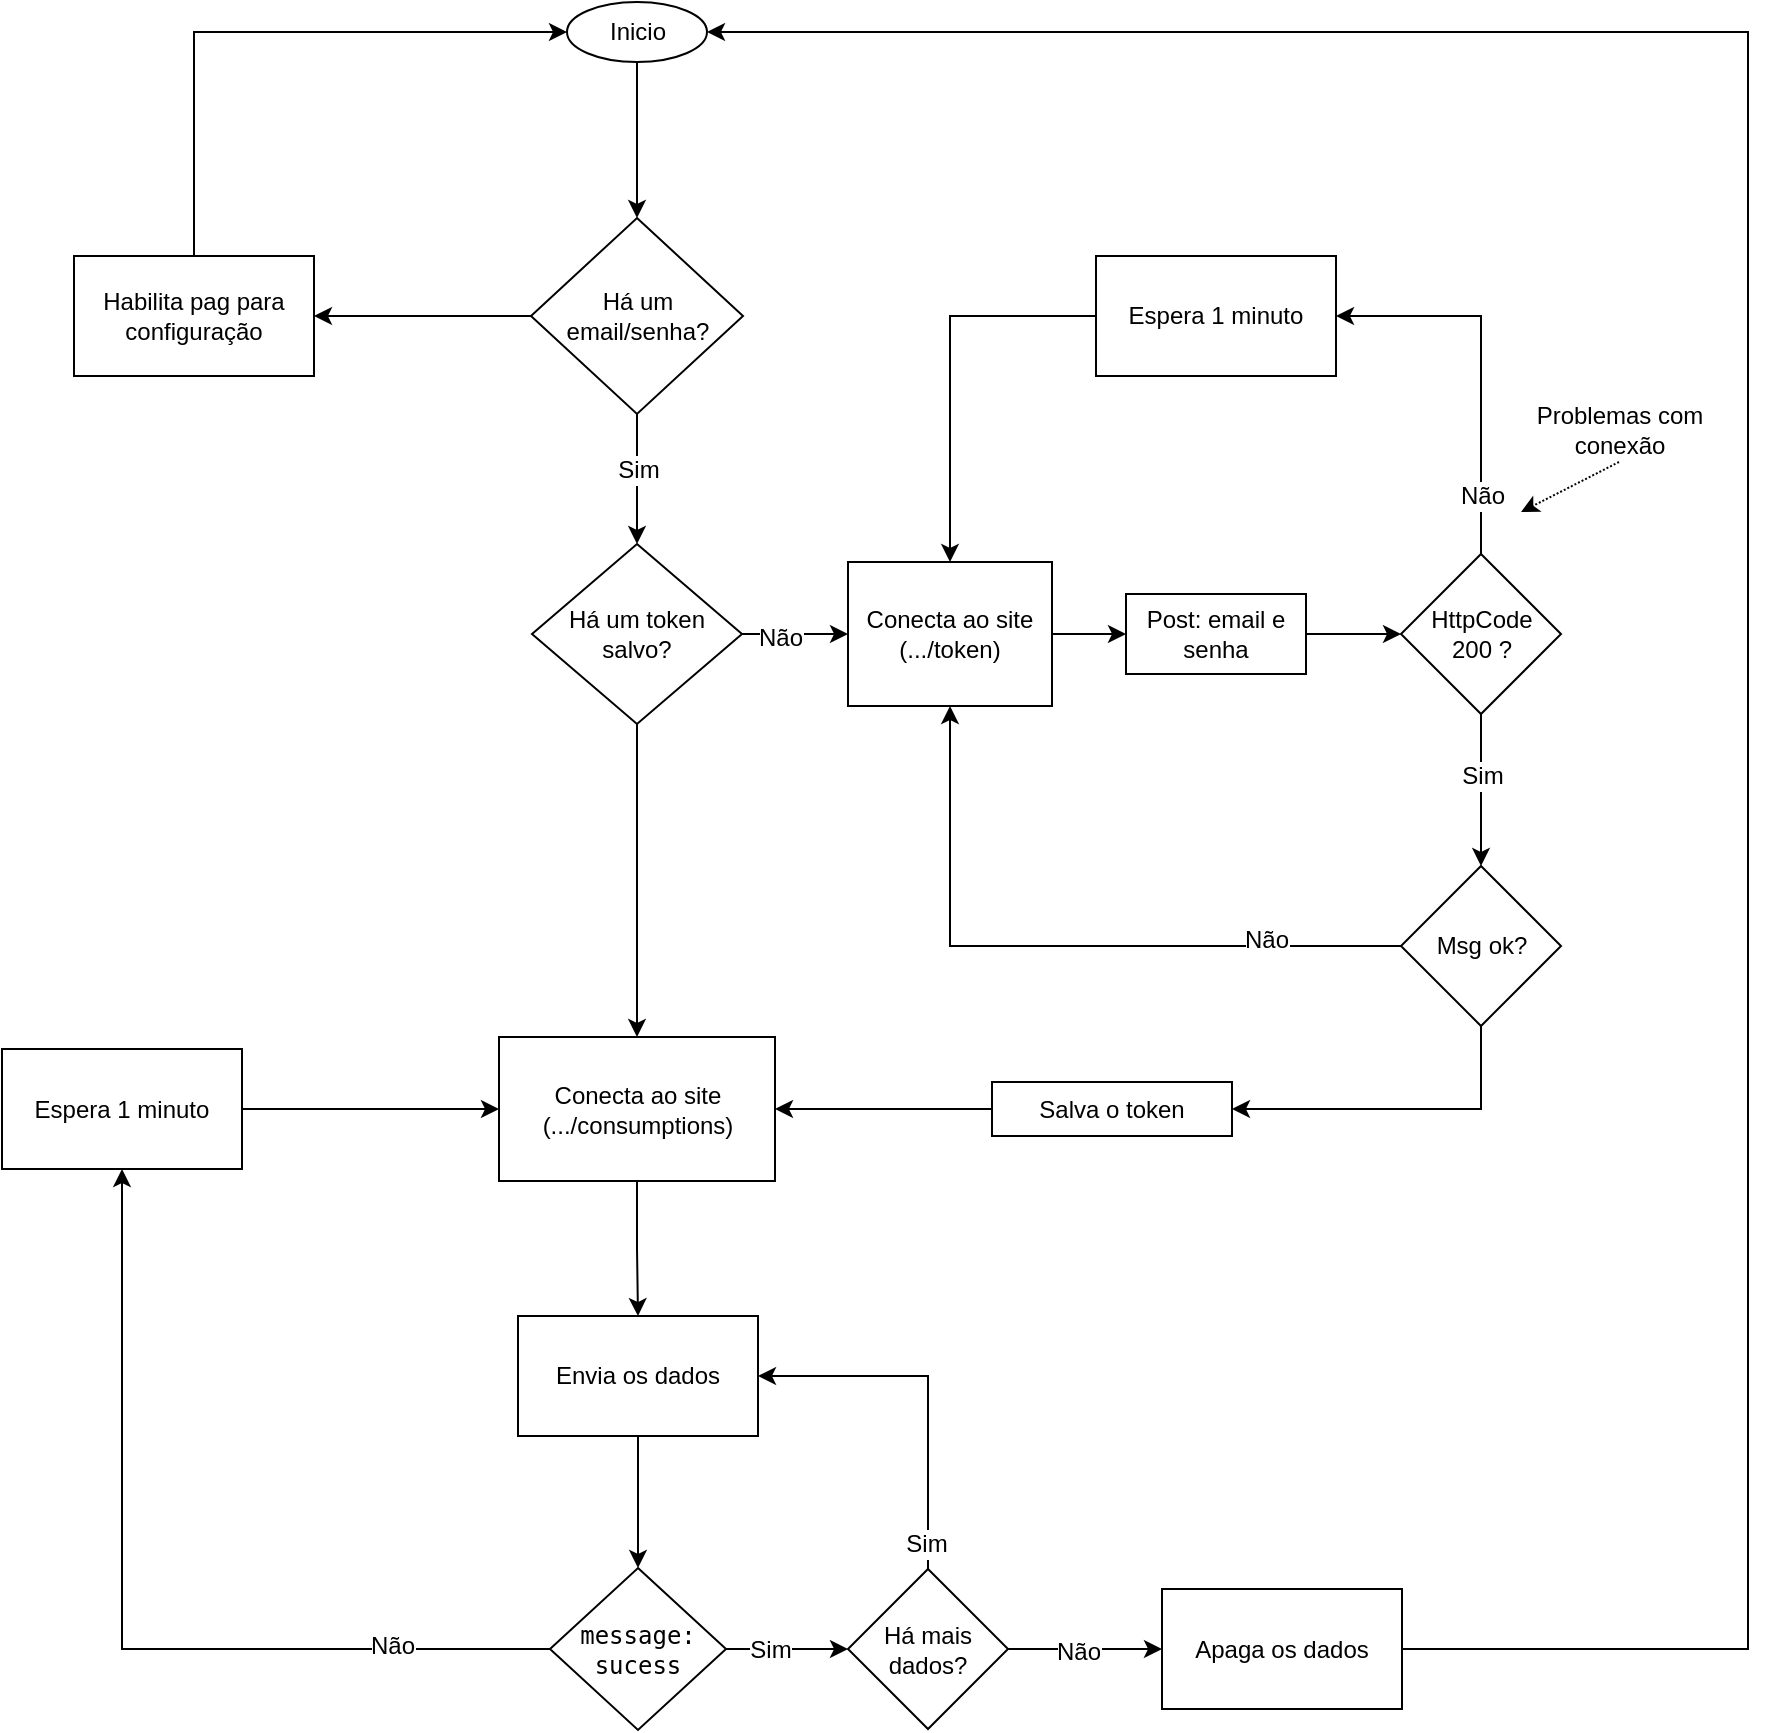 <mxfile version="11.1.4" type="github"><diagram id="3QDEjppIZrSDBk6twhdU" name="Página-1"><mxGraphModel dx="1847" dy="1177" grid="1" gridSize="9" guides="1" tooltips="1" connect="1" arrows="1" fold="1" page="0" pageScale="1" pageWidth="827" pageHeight="1169" math="0" shadow="0"><root><mxCell id="0"/><mxCell id="1" parent="0"/><mxCell id="qQGfuJk8YsmE_weDZypb-16" style="edgeStyle=orthogonalEdgeStyle;rounded=0;orthogonalLoop=1;jettySize=auto;html=1;entryX=0.5;entryY=0;entryDx=0;entryDy=0;" edge="1" parent="1" source="GkYTLWhOu5gDcI8_wlw5-2" target="qQGfuJk8YsmE_weDZypb-14"><mxGeometry relative="1" as="geometry"/></mxCell><mxCell id="GkYTLWhOu5gDcI8_wlw5-2" value="Inicio" style="ellipse;whiteSpace=wrap;html=1;flipV=0;" parent="1" vertex="1"><mxGeometry x="57.5" y="-144" width="70" height="30" as="geometry"/></mxCell><mxCell id="GkYTLWhOu5gDcI8_wlw5-3" style="edgeStyle=orthogonalEdgeStyle;rounded=0;orthogonalLoop=1;jettySize=auto;html=1;entryX=0;entryY=0.5;entryDx=0;entryDy=0;" parent="1" source="GkYTLWhOu5gDcI8_wlw5-5" target="GkYTLWhOu5gDcI8_wlw5-7" edge="1"><mxGeometry relative="1" as="geometry"><mxPoint x="229.5" y="172" as="targetPoint"/></mxGeometry></mxCell><mxCell id="GkYTLWhOu5gDcI8_wlw5-4" value="Não" style="text;html=1;resizable=0;points=[];align=center;verticalAlign=middle;labelBackgroundColor=#ffffff;" parent="GkYTLWhOu5gDcI8_wlw5-3" vertex="1" connectable="0"><mxGeometry x="-0.285" y="-2" relative="1" as="geometry"><mxPoint as="offset"/></mxGeometry></mxCell><mxCell id="qQGfuJk8YsmE_weDZypb-12" style="edgeStyle=orthogonalEdgeStyle;rounded=0;orthogonalLoop=1;jettySize=auto;html=1;entryX=0.5;entryY=0;entryDx=0;entryDy=0;" edge="1" parent="1" source="GkYTLWhOu5gDcI8_wlw5-5" target="qQGfuJk8YsmE_weDZypb-11"><mxGeometry relative="1" as="geometry"/></mxCell><mxCell id="GkYTLWhOu5gDcI8_wlw5-5" value="&lt;div&gt;Há um token&lt;/div&gt;&lt;div&gt;salvo?&lt;br&gt;&lt;/div&gt;" style="rhombus;whiteSpace=wrap;html=1;flipV=0;" parent="1" vertex="1"><mxGeometry x="40" y="127" width="105" height="90" as="geometry"/></mxCell><mxCell id="GkYTLWhOu5gDcI8_wlw5-6" style="edgeStyle=orthogonalEdgeStyle;rounded=0;orthogonalLoop=1;jettySize=auto;html=1;exitX=1;exitY=0.5;exitDx=0;exitDy=0;entryX=0;entryY=0.5;entryDx=0;entryDy=0;" parent="1" source="GkYTLWhOu5gDcI8_wlw5-7" target="GkYTLWhOu5gDcI8_wlw5-9" edge="1"><mxGeometry relative="1" as="geometry"><mxPoint x="342.595" y="172.143" as="targetPoint"/></mxGeometry></mxCell><mxCell id="GkYTLWhOu5gDcI8_wlw5-7" value="&lt;div&gt;Conecta ao site&lt;/div&gt;&lt;div&gt;(.../token)&lt;/div&gt;" style="rounded=0;whiteSpace=wrap;html=1;flipH=0;" parent="1" vertex="1"><mxGeometry x="198" y="136.0" width="102" height="72" as="geometry"/></mxCell><mxCell id="GkYTLWhOu5gDcI8_wlw5-8" style="edgeStyle=orthogonalEdgeStyle;rounded=0;orthogonalLoop=1;jettySize=auto;html=1;" parent="1" source="GkYTLWhOu5gDcI8_wlw5-9" target="GkYTLWhOu5gDcI8_wlw5-12" edge="1"><mxGeometry relative="1" as="geometry"/></mxCell><mxCell id="GkYTLWhOu5gDcI8_wlw5-9" value="Post: email e senha" style="rounded=0;whiteSpace=wrap;html=1;flipH=0;" parent="1" vertex="1"><mxGeometry x="337" y="152" width="90" height="40" as="geometry"/></mxCell><mxCell id="GkYTLWhOu5gDcI8_wlw5-10" style="edgeStyle=orthogonalEdgeStyle;rounded=0;orthogonalLoop=1;jettySize=auto;html=1;entryX=1;entryY=0.5;entryDx=0;entryDy=0;exitX=0.5;exitY=0;exitDx=0;exitDy=0;" parent="1" source="GkYTLWhOu5gDcI8_wlw5-12" target="GkYTLWhOu5gDcI8_wlw5-14" edge="1"><mxGeometry relative="1" as="geometry"><mxPoint x="522.976" y="103" as="targetPoint"/></mxGeometry></mxCell><mxCell id="GkYTLWhOu5gDcI8_wlw5-11" value="Não" style="text;html=1;resizable=0;points=[];align=center;verticalAlign=middle;labelBackgroundColor=#ffffff;" parent="GkYTLWhOu5gDcI8_wlw5-10" vertex="1" connectable="0"><mxGeometry x="-0.693" relative="1" as="geometry"><mxPoint as="offset"/></mxGeometry></mxCell><mxCell id="qQGfuJk8YsmE_weDZypb-2" style="edgeStyle=orthogonalEdgeStyle;rounded=0;orthogonalLoop=1;jettySize=auto;html=1;entryX=0.5;entryY=0;entryDx=0;entryDy=0;exitX=0.5;exitY=1;exitDx=0;exitDy=0;" edge="1" parent="1" source="GkYTLWhOu5gDcI8_wlw5-12" target="qQGfuJk8YsmE_weDZypb-3"><mxGeometry relative="1" as="geometry"><mxPoint x="515" y="280" as="targetPoint"/><Array as="points"/></mxGeometry></mxCell><mxCell id="qQGfuJk8YsmE_weDZypb-4" value="Sim" style="text;html=1;resizable=0;points=[];align=center;verticalAlign=middle;labelBackgroundColor=#ffffff;" vertex="1" connectable="0" parent="qQGfuJk8YsmE_weDZypb-2"><mxGeometry x="-0.654" y="1" relative="1" as="geometry"><mxPoint x="-0.5" y="18" as="offset"/></mxGeometry></mxCell><mxCell id="GkYTLWhOu5gDcI8_wlw5-12" value="&lt;div&gt;HttpCode&lt;/div&gt;&lt;div&gt;200 ?&lt;br&gt;&lt;/div&gt;" style="rhombus;whiteSpace=wrap;html=1;flipH=0;" parent="1" vertex="1"><mxGeometry x="474.5" y="132" width="80" height="80" as="geometry"/></mxCell><mxCell id="GkYTLWhOu5gDcI8_wlw5-13" style="edgeStyle=orthogonalEdgeStyle;rounded=0;orthogonalLoop=1;jettySize=auto;html=1;entryX=0.5;entryY=0;entryDx=0;entryDy=0;exitX=0;exitY=0.5;exitDx=0;exitDy=0;" parent="1" source="GkYTLWhOu5gDcI8_wlw5-14" target="GkYTLWhOu5gDcI8_wlw5-7" edge="1"><mxGeometry relative="1" as="geometry"/></mxCell><mxCell id="GkYTLWhOu5gDcI8_wlw5-14" value="Espera 1 minuto" style="rounded=0;whiteSpace=wrap;html=1;" parent="1" vertex="1"><mxGeometry x="322.0" y="-17.0" width="120" height="60" as="geometry"/></mxCell><mxCell id="GkYTLWhOu5gDcI8_wlw5-15" value="Problemas com conexão" style="text;html=1;strokeColor=none;fillColor=none;align=center;verticalAlign=middle;whiteSpace=wrap;rounded=0;" parent="1" vertex="1"><mxGeometry x="533.5" y="53" width="100" height="33" as="geometry"/></mxCell><mxCell id="GkYTLWhOu5gDcI8_wlw5-16" value="" style="endArrow=classic;html=1;exitX=0.5;exitY=1;exitDx=0;exitDy=0;dashed=1;dashPattern=1 1;" parent="1" source="GkYTLWhOu5gDcI8_wlw5-15" edge="1"><mxGeometry width="50" height="50" relative="1" as="geometry"><mxPoint x="227.5" y="272" as="sourcePoint"/><mxPoint x="534.5" y="111" as="targetPoint"/></mxGeometry></mxCell><mxCell id="qQGfuJk8YsmE_weDZypb-5" style="edgeStyle=orthogonalEdgeStyle;rounded=0;orthogonalLoop=1;jettySize=auto;html=1;entryX=0.5;entryY=1;entryDx=0;entryDy=0;" edge="1" parent="1" source="qQGfuJk8YsmE_weDZypb-3" target="GkYTLWhOu5gDcI8_wlw5-7"><mxGeometry relative="1" as="geometry"/></mxCell><mxCell id="qQGfuJk8YsmE_weDZypb-6" value="Não" style="text;html=1;resizable=0;points=[];align=center;verticalAlign=middle;labelBackgroundColor=#ffffff;" vertex="1" connectable="0" parent="qQGfuJk8YsmE_weDZypb-5"><mxGeometry x="-0.607" y="-3" relative="1" as="geometry"><mxPoint as="offset"/></mxGeometry></mxCell><mxCell id="qQGfuJk8YsmE_weDZypb-8" style="edgeStyle=orthogonalEdgeStyle;rounded=0;orthogonalLoop=1;jettySize=auto;html=1;entryX=1;entryY=0.5;entryDx=0;entryDy=0;exitX=0.5;exitY=1;exitDx=0;exitDy=0;" edge="1" parent="1" source="qQGfuJk8YsmE_weDZypb-3" target="qQGfuJk8YsmE_weDZypb-7"><mxGeometry relative="1" as="geometry"/></mxCell><mxCell id="qQGfuJk8YsmE_weDZypb-3" value="Msg ok?" style="rhombus;whiteSpace=wrap;html=1;" vertex="1" parent="1"><mxGeometry x="474.5" y="288" width="80" height="80" as="geometry"/></mxCell><mxCell id="qQGfuJk8YsmE_weDZypb-13" style="edgeStyle=orthogonalEdgeStyle;rounded=0;orthogonalLoop=1;jettySize=auto;html=1;entryX=1;entryY=0.5;entryDx=0;entryDy=0;" edge="1" parent="1" source="qQGfuJk8YsmE_weDZypb-7" target="qQGfuJk8YsmE_weDZypb-11"><mxGeometry relative="1" as="geometry"/></mxCell><mxCell id="qQGfuJk8YsmE_weDZypb-7" value="Salva o token" style="rounded=0;whiteSpace=wrap;html=1;" vertex="1" parent="1"><mxGeometry x="270" y="396.0" width="120" height="27" as="geometry"/></mxCell><mxCell id="qQGfuJk8YsmE_weDZypb-22" style="edgeStyle=orthogonalEdgeStyle;rounded=0;orthogonalLoop=1;jettySize=auto;html=1;" edge="1" parent="1" source="qQGfuJk8YsmE_weDZypb-11" target="qQGfuJk8YsmE_weDZypb-21"><mxGeometry relative="1" as="geometry"/></mxCell><mxCell id="qQGfuJk8YsmE_weDZypb-11" value="&lt;div&gt;Conecta ao site&lt;/div&gt;&lt;div&gt;(.../consumptions)&lt;/div&gt;" style="rounded=0;whiteSpace=wrap;html=1;" vertex="1" parent="1"><mxGeometry x="23.5" y="373.5" width="138" height="72" as="geometry"/></mxCell><mxCell id="qQGfuJk8YsmE_weDZypb-15" style="edgeStyle=orthogonalEdgeStyle;rounded=0;orthogonalLoop=1;jettySize=auto;html=1;entryX=0.5;entryY=0;entryDx=0;entryDy=0;" edge="1" parent="1" source="qQGfuJk8YsmE_weDZypb-14" target="GkYTLWhOu5gDcI8_wlw5-5"><mxGeometry relative="1" as="geometry"><Array as="points"><mxPoint x="93" y="90"/><mxPoint x="93" y="90"/></Array></mxGeometry></mxCell><mxCell id="qQGfuJk8YsmE_weDZypb-17" value="Sim" style="text;html=1;resizable=0;points=[];align=center;verticalAlign=middle;labelBackgroundColor=#ffffff;" vertex="1" connectable="0" parent="qQGfuJk8YsmE_weDZypb-15"><mxGeometry x="-0.139" y="17" relative="1" as="geometry"><mxPoint x="-17" as="offset"/></mxGeometry></mxCell><mxCell id="qQGfuJk8YsmE_weDZypb-19" style="edgeStyle=orthogonalEdgeStyle;rounded=0;orthogonalLoop=1;jettySize=auto;html=1;entryX=1;entryY=0.5;entryDx=0;entryDy=0;" edge="1" parent="1" source="qQGfuJk8YsmE_weDZypb-14" target="qQGfuJk8YsmE_weDZypb-18"><mxGeometry relative="1" as="geometry"/></mxCell><mxCell id="qQGfuJk8YsmE_weDZypb-14" value="Há um email/senha?" style="rhombus;whiteSpace=wrap;html=1;flipV=0;" vertex="1" parent="1"><mxGeometry x="39.5" y="-36.0" width="106" height="98" as="geometry"/></mxCell><mxCell id="qQGfuJk8YsmE_weDZypb-20" style="edgeStyle=orthogonalEdgeStyle;rounded=0;orthogonalLoop=1;jettySize=auto;html=1;entryX=0;entryY=0.5;entryDx=0;entryDy=0;exitX=0.5;exitY=0;exitDx=0;exitDy=0;" edge="1" parent="1" source="qQGfuJk8YsmE_weDZypb-18" target="GkYTLWhOu5gDcI8_wlw5-2"><mxGeometry relative="1" as="geometry"/></mxCell><mxCell id="qQGfuJk8YsmE_weDZypb-18" value="Habilita pag para configuração" style="rounded=0;whiteSpace=wrap;html=1;" vertex="1" parent="1"><mxGeometry x="-189" y="-17" width="120" height="60" as="geometry"/></mxCell><mxCell id="qQGfuJk8YsmE_weDZypb-24" style="edgeStyle=orthogonalEdgeStyle;rounded=0;orthogonalLoop=1;jettySize=auto;html=1;entryX=0.5;entryY=0;entryDx=0;entryDy=0;" edge="1" parent="1" source="qQGfuJk8YsmE_weDZypb-21" target="qQGfuJk8YsmE_weDZypb-23"><mxGeometry relative="1" as="geometry"/></mxCell><mxCell id="qQGfuJk8YsmE_weDZypb-21" value="Envia os dados" style="rounded=0;whiteSpace=wrap;html=1;" vertex="1" parent="1"><mxGeometry x="33" y="513" width="120" height="60" as="geometry"/></mxCell><mxCell id="qQGfuJk8YsmE_weDZypb-26" style="edgeStyle=orthogonalEdgeStyle;rounded=0;orthogonalLoop=1;jettySize=auto;html=1;entryX=0.5;entryY=1;entryDx=0;entryDy=0;" edge="1" parent="1" source="qQGfuJk8YsmE_weDZypb-23" target="qQGfuJk8YsmE_weDZypb-25"><mxGeometry relative="1" as="geometry"/></mxCell><mxCell id="qQGfuJk8YsmE_weDZypb-28" value="Não" style="text;html=1;resizable=0;points=[];align=center;verticalAlign=middle;labelBackgroundColor=#ffffff;" vertex="1" connectable="0" parent="qQGfuJk8YsmE_weDZypb-26"><mxGeometry x="-0.65" y="-2" relative="1" as="geometry"><mxPoint as="offset"/></mxGeometry></mxCell><mxCell id="qQGfuJk8YsmE_weDZypb-34" style="edgeStyle=orthogonalEdgeStyle;rounded=0;orthogonalLoop=1;jettySize=auto;html=1;entryX=0;entryY=0.5;entryDx=0;entryDy=0;" edge="1" parent="1" source="qQGfuJk8YsmE_weDZypb-23" target="qQGfuJk8YsmE_weDZypb-32"><mxGeometry relative="1" as="geometry"/></mxCell><mxCell id="qQGfuJk8YsmE_weDZypb-35" value="Sim" style="text;html=1;resizable=0;points=[];align=center;verticalAlign=middle;labelBackgroundColor=#ffffff;" vertex="1" connectable="0" parent="qQGfuJk8YsmE_weDZypb-34"><mxGeometry x="-0.299" relative="1" as="geometry"><mxPoint as="offset"/></mxGeometry></mxCell><mxCell id="qQGfuJk8YsmE_weDZypb-23" value="&lt;div&gt;&lt;code&gt;&lt;span class=&quot;w&quot;&gt;&lt;/span&gt;&lt;span class=&quot;err&quot;&gt;message:&lt;/span&gt;&lt;span class=&quot;w&quot;&gt;&lt;br&gt;&lt;/span&gt;&lt;/code&gt;&lt;/div&gt;&lt;div&gt;&lt;code&gt;&lt;span class=&quot;err&quot;&gt;sucess&lt;/span&gt;&lt;/code&gt;&lt;/div&gt;" style="rhombus;whiteSpace=wrap;html=1;" vertex="1" parent="1"><mxGeometry x="49" y="639" width="88" height="81" as="geometry"/></mxCell><mxCell id="qQGfuJk8YsmE_weDZypb-27" style="edgeStyle=orthogonalEdgeStyle;rounded=0;orthogonalLoop=1;jettySize=auto;html=1;entryX=0;entryY=0.5;entryDx=0;entryDy=0;" edge="1" parent="1" source="qQGfuJk8YsmE_weDZypb-25" target="qQGfuJk8YsmE_weDZypb-11"><mxGeometry relative="1" as="geometry"/></mxCell><mxCell id="qQGfuJk8YsmE_weDZypb-25" value="Espera 1 minuto" style="rounded=0;whiteSpace=wrap;html=1;" vertex="1" parent="1"><mxGeometry x="-225.0" y="379.5" width="120" height="60" as="geometry"/></mxCell><mxCell id="qQGfuJk8YsmE_weDZypb-33" style="edgeStyle=orthogonalEdgeStyle;rounded=0;orthogonalLoop=1;jettySize=auto;html=1;entryX=1;entryY=0.5;entryDx=0;entryDy=0;exitX=0.5;exitY=0;exitDx=0;exitDy=0;" edge="1" parent="1" source="qQGfuJk8YsmE_weDZypb-32" target="qQGfuJk8YsmE_weDZypb-21"><mxGeometry relative="1" as="geometry"/></mxCell><mxCell id="qQGfuJk8YsmE_weDZypb-36" value="Sim" style="text;html=1;resizable=0;points=[];align=center;verticalAlign=middle;labelBackgroundColor=#ffffff;" vertex="1" connectable="0" parent="qQGfuJk8YsmE_weDZypb-33"><mxGeometry x="-0.857" y="1" relative="1" as="geometry"><mxPoint as="offset"/></mxGeometry></mxCell><mxCell id="qQGfuJk8YsmE_weDZypb-40" style="edgeStyle=orthogonalEdgeStyle;rounded=0;orthogonalLoop=1;jettySize=auto;html=1;entryX=0;entryY=0.5;entryDx=0;entryDy=0;" edge="1" parent="1" source="qQGfuJk8YsmE_weDZypb-32" target="qQGfuJk8YsmE_weDZypb-37"><mxGeometry relative="1" as="geometry"/></mxCell><mxCell id="qQGfuJk8YsmE_weDZypb-43" value="Não" style="text;html=1;resizable=0;points=[];align=center;verticalAlign=middle;labelBackgroundColor=#ffffff;" vertex="1" connectable="0" parent="qQGfuJk8YsmE_weDZypb-40"><mxGeometry x="0.004" y="-4" relative="1" as="geometry"><mxPoint x="-4" y="-3" as="offset"/></mxGeometry></mxCell><mxCell id="qQGfuJk8YsmE_weDZypb-32" value="Há mais dados?" style="rhombus;whiteSpace=wrap;html=1;" vertex="1" parent="1"><mxGeometry x="198" y="639.5" width="80" height="80" as="geometry"/></mxCell><mxCell id="qQGfuJk8YsmE_weDZypb-38" style="edgeStyle=orthogonalEdgeStyle;rounded=0;orthogonalLoop=1;jettySize=auto;html=1;entryX=1;entryY=0.5;entryDx=0;entryDy=0;" edge="1" parent="1" source="qQGfuJk8YsmE_weDZypb-37" target="GkYTLWhOu5gDcI8_wlw5-2"><mxGeometry relative="1" as="geometry"><Array as="points"><mxPoint x="648" y="680"/><mxPoint x="648" y="-129"/></Array></mxGeometry></mxCell><mxCell id="qQGfuJk8YsmE_weDZypb-37" value="Apaga os dados" style="rounded=0;whiteSpace=wrap;html=1;" vertex="1" parent="1"><mxGeometry x="355" y="649.5" width="120" height="60" as="geometry"/></mxCell></root></mxGraphModel></diagram></mxfile>